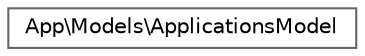 digraph "Graphical Class Hierarchy"
{
 // LATEX_PDF_SIZE
  bgcolor="transparent";
  edge [fontname=Helvetica,fontsize=10,labelfontname=Helvetica,labelfontsize=10];
  node [fontname=Helvetica,fontsize=10,shape=box,height=0.2,width=0.4];
  rankdir="LR";
  Node0 [id="Node000000",label="App\\Models\\ApplicationsModel",height=0.2,width=0.4,color="grey40", fillcolor="white", style="filled",URL="$classApp_1_1Models_1_1ApplicationsModel.html",tooltip=" "];
}

